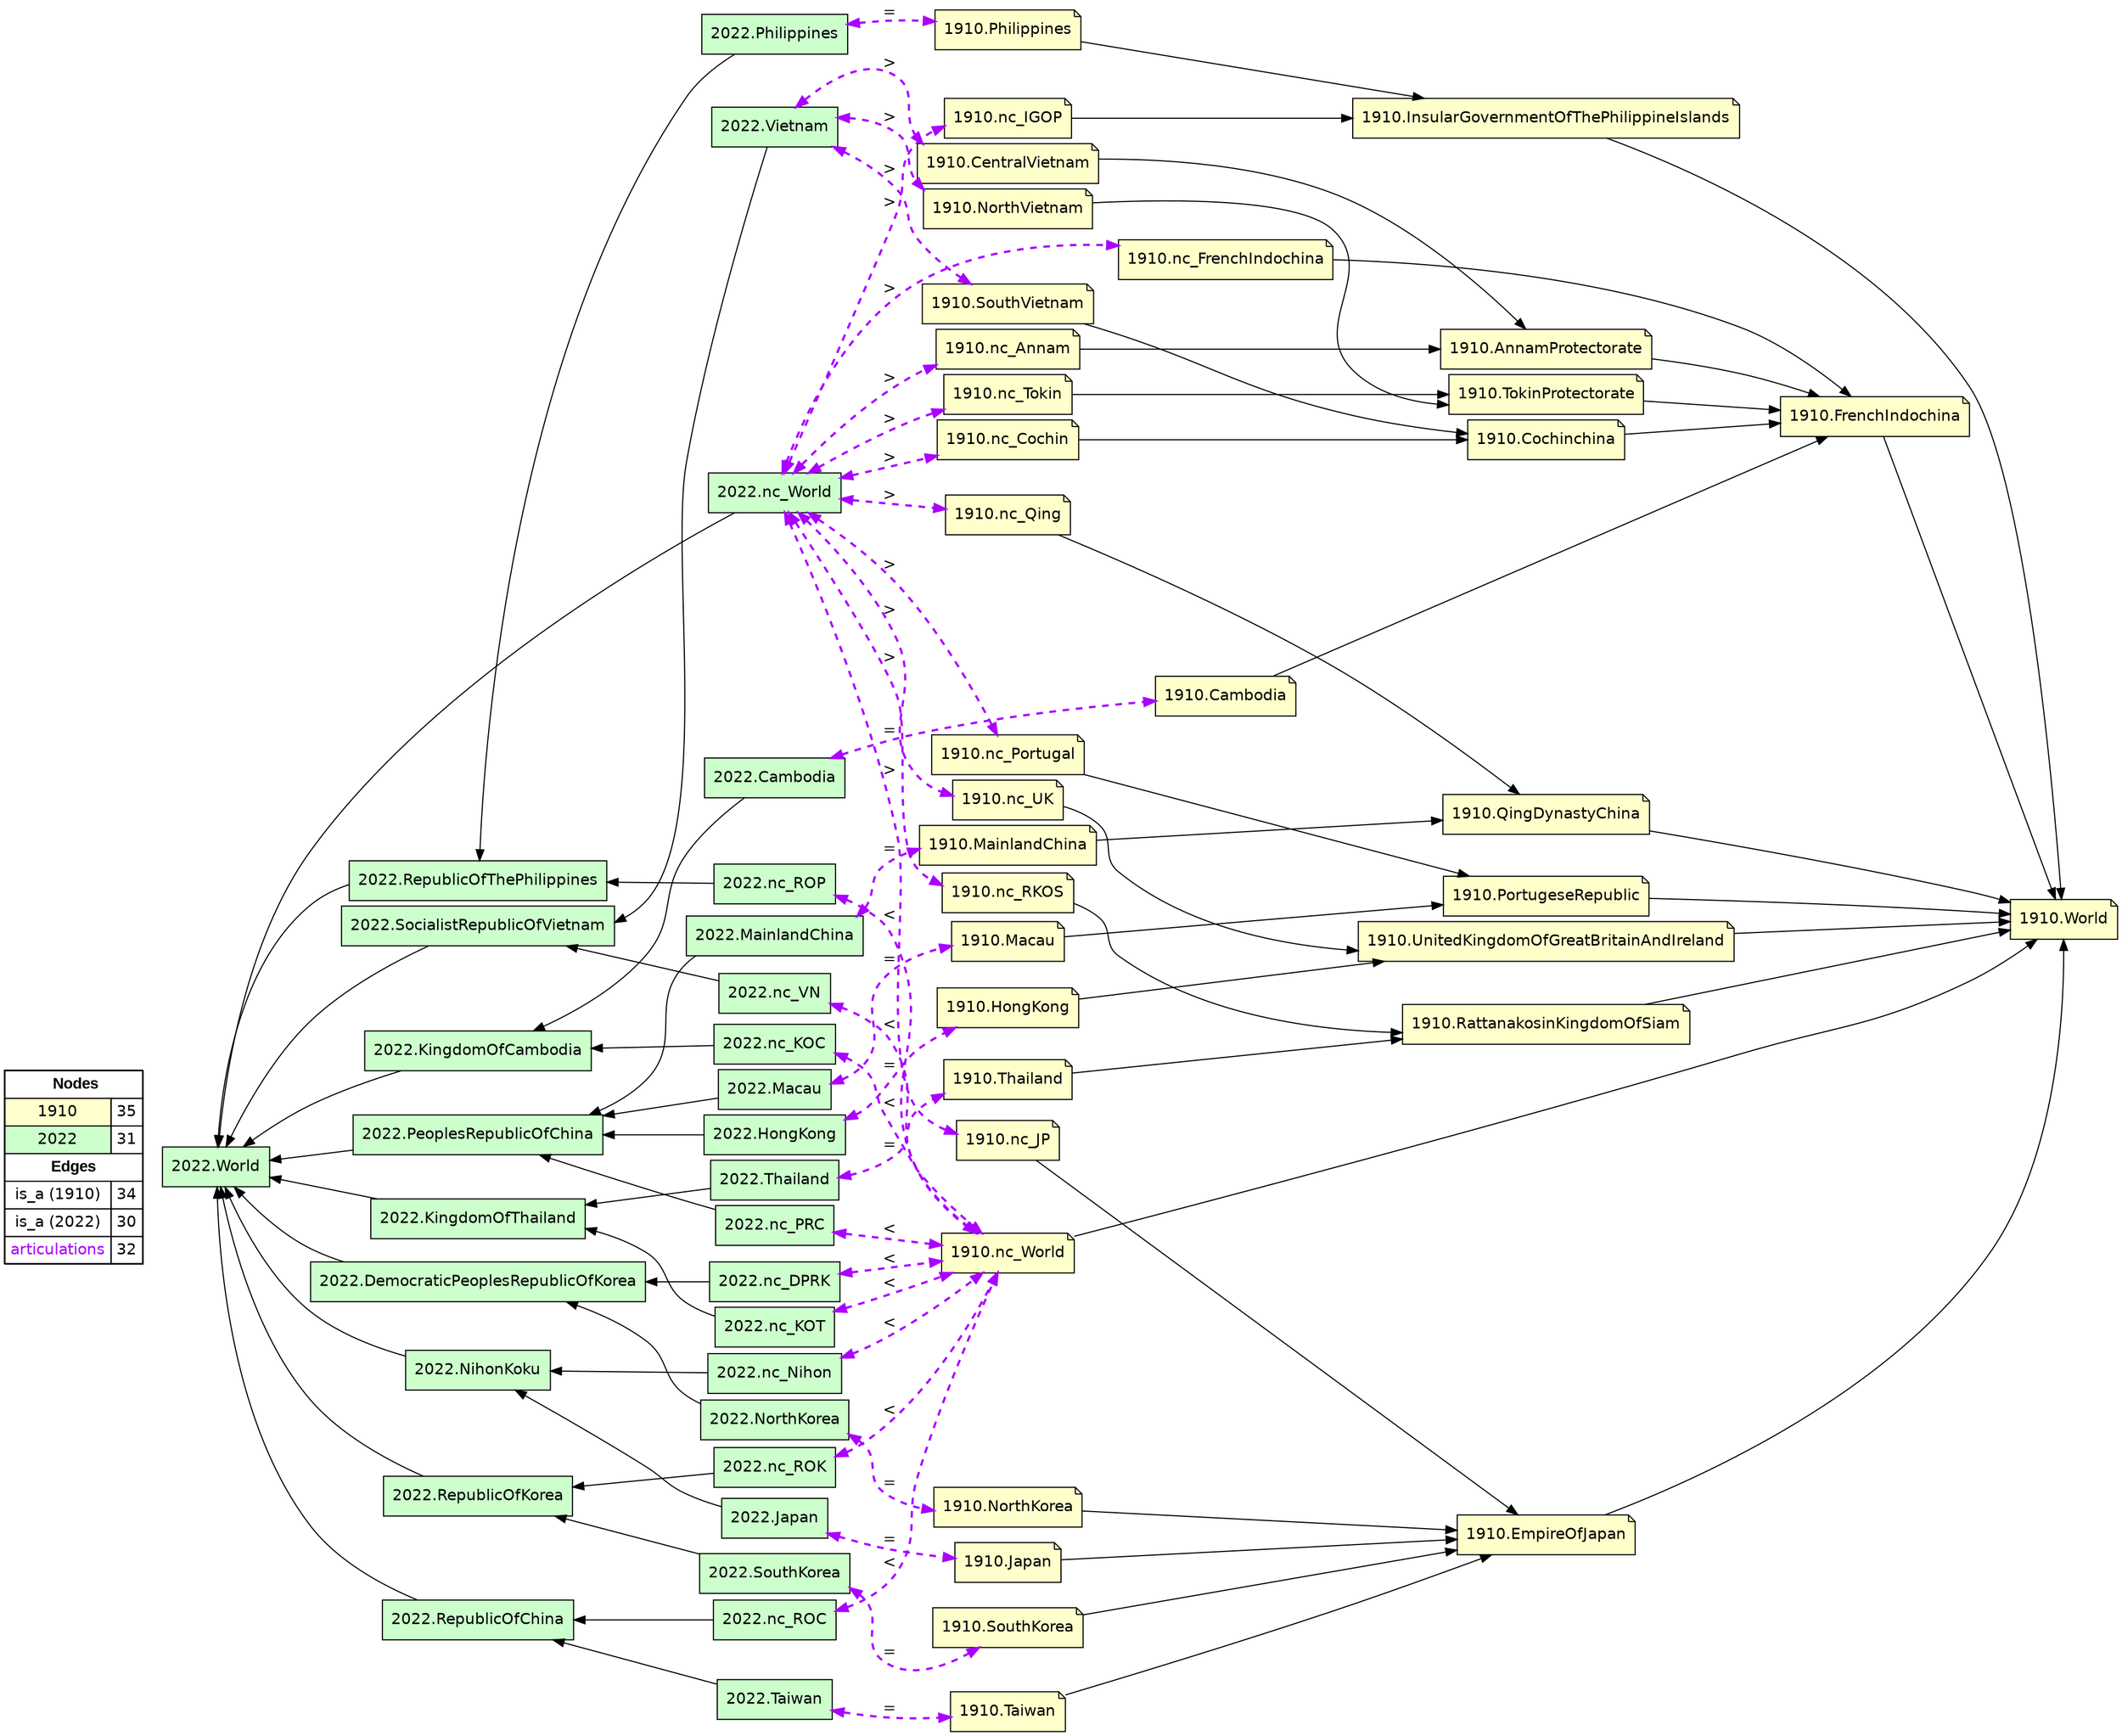 digraph{
rankdir=LR
node[shape=circle style=filled fillcolor="#FFFFFF"] 
node[shape=note style=filled fillcolor="#FFFFCC" fontname="helvetica"] 
"1910.QingDynastyChina"
"1910.nc_RKOS"
"1910.NorthKorea"
"1910.Japan"
"1910.EmpireOfJapan"
"1910.nc_World"
"1910.nc_Portugal"
"1910.InsularGovernmentOfThePhilippineIslands"
"1910.TokinProtectorate"
"1910.Thailand"
"1910.NorthVietnam"
"1910.RattanakosinKingdomOfSiam"
"1910.CentralVietnam"
"1910.nc_Tokin"
"1910.SouthKorea"
"1910.nc_Annam"
"1910.HongKong"
"1910.nc_FrenchIndochina"
"1910.nc_JP"
"1910.nc_UK"
"1910.World"
"1910.FrenchIndochina"
"1910.PortugeseRepublic"
"1910.Taiwan"
"1910.AnnamProtectorate"
"1910.nc_Cochin"
"1910.Macau"
"1910.Philippines"
"1910.UnitedKingdomOfGreatBritainAndIreland"
"1910.MainlandChina"
"1910.SouthVietnam"
"1910.nc_Qing"
"1910.Cambodia"
"1910.Cochinchina"
"1910.nc_IGOP"
node[shape=circle style=filled fillcolor="#FFFFFF"] 
node[shape=box style=filled fillcolor="#CCFFCC" fontname="helvetica"] 
"2022.Japan"
"2022.HongKong"
"2022.RepublicOfThePhilippines"
"2022.Macau"
"2022.nc_VN"
"2022.SocialistRepublicOfVietnam"
"2022.RepublicOfKorea"
"2022.DemocraticPeoplesRepublicOfKorea"
"2022.nc_ROK"
"2022.Philippines"
"2022.nc_World"
"2022.PeoplesRepublicOfChina"
"2022.MainlandChina"
"2022.SouthKorea"
"2022.nc_DPRK"
"2022.RepublicOfChina"
"2022.KingdomOfCambodia"
"2022.nc_Nihon"
"2022.Vietnam"
"2022.NihonKoku"
"2022.Cambodia"
"2022.World"
"2022.KingdomOfThailand"
"2022.Taiwan"
"2022.nc_PRC"
"2022.Thailand"
"2022.NorthKorea"
"2022.nc_KOC"
"2022.nc_ROC"
"2022.nc_KOT"
"2022.nc_ROP"
edge[style=solid color="#000000" constraint=true penwidth=1 dir=forward]
edge[style=solid color="#000000" constraint=true penwidth=1 dir=forward]
"1910.RattanakosinKingdomOfSiam" -> "1910.World"
"1910.TokinProtectorate" -> "1910.FrenchIndochina"
"1910.Macau" -> "1910.PortugeseRepublic"
"1910.nc_Cochin" -> "1910.Cochinchina"
"1910.nc_RKOS" -> "1910.RattanakosinKingdomOfSiam"
"1910.Cambodia" -> "1910.FrenchIndochina"
"1910.InsularGovernmentOfThePhilippineIslands" -> "1910.World"
"1910.SouthVietnam" -> "1910.Cochinchina"
"1910.SouthKorea" -> "1910.EmpireOfJapan"
"1910.EmpireOfJapan" -> "1910.World"
"1910.MainlandChina" -> "1910.QingDynastyChina"
"1910.nc_FrenchIndochina" -> "1910.FrenchIndochina"
"1910.nc_IGOP" -> "1910.InsularGovernmentOfThePhilippineIslands"
"1910.CentralVietnam" -> "1910.AnnamProtectorate"
"1910.nc_Qing" -> "1910.QingDynastyChina"
"1910.NorthVietnam" -> "1910.TokinProtectorate"
"1910.NorthKorea" -> "1910.EmpireOfJapan"
"1910.UnitedKingdomOfGreatBritainAndIreland" -> "1910.World"
"1910.Cochinchina" -> "1910.FrenchIndochina"
"1910.Japan" -> "1910.EmpireOfJapan"
"1910.nc_World" -> "1910.World"
"1910.nc_UK" -> "1910.UnitedKingdomOfGreatBritainAndIreland"
"1910.Taiwan" -> "1910.EmpireOfJapan"
"1910.nc_JP" -> "1910.EmpireOfJapan"
"1910.nc_Tokin" -> "1910.TokinProtectorate"
"1910.AnnamProtectorate" -> "1910.FrenchIndochina"
"1910.Thailand" -> "1910.RattanakosinKingdomOfSiam"
"1910.HongKong" -> "1910.UnitedKingdomOfGreatBritainAndIreland"
"1910.Philippines" -> "1910.InsularGovernmentOfThePhilippineIslands"
"1910.FrenchIndochina" -> "1910.World"
"1910.QingDynastyChina" -> "1910.World"
"1910.nc_Portugal" -> "1910.PortugeseRepublic"
"1910.nc_Annam" -> "1910.AnnamProtectorate"
"1910.PortugeseRepublic" -> "1910.World"
edge[style=solid color="#000000" constraint=true penwidth=1 dir=forward]
edge[style=solid color="#000000" constraint=true penwidth=1 dir=forward]
"2022.DemocraticPeoplesRepublicOfKorea" -> "2022.nc_DPRK" [dir=back]
"2022.PeoplesRepublicOfChina" -> "2022.Macau" [dir=back]
"2022.SocialistRepublicOfVietnam" -> "2022.nc_VN" [dir=back]
"2022.World" -> "2022.RepublicOfKorea" [dir=back]
"2022.NihonKoku" -> "2022.nc_Nihon" [dir=back]
"2022.World" -> "2022.RepublicOfChina" [dir=back]
"2022.World" -> "2022.SocialistRepublicOfVietnam" [dir=back]
"2022.KingdomOfThailand" -> "2022.nc_KOT" [dir=back]
"2022.NihonKoku" -> "2022.Japan" [dir=back]
"2022.World" -> "2022.DemocraticPeoplesRepublicOfKorea" [dir=back]
"2022.World" -> "2022.NihonKoku" [dir=back]
"2022.KingdomOfCambodia" -> "2022.Cambodia" [dir=back]
"2022.RepublicOfKorea" -> "2022.nc_ROK" [dir=back]
"2022.RepublicOfThePhilippines" -> "2022.nc_ROP" [dir=back]
"2022.RepublicOfChina" -> "2022.Taiwan" [dir=back]
"2022.World" -> "2022.nc_World" [dir=back]
"2022.SocialistRepublicOfVietnam" -> "2022.Vietnam" [dir=back]
"2022.World" -> "2022.RepublicOfThePhilippines" [dir=back]
"2022.World" -> "2022.KingdomOfCambodia" [dir=back]
"2022.World" -> "2022.PeoplesRepublicOfChina" [dir=back]
"2022.PeoplesRepublicOfChina" -> "2022.HongKong" [dir=back]
"2022.RepublicOfChina" -> "2022.nc_ROC" [dir=back]
"2022.PeoplesRepublicOfChina" -> "2022.MainlandChina" [dir=back]
"2022.DemocraticPeoplesRepublicOfKorea" -> "2022.NorthKorea" [dir=back]
"2022.RepublicOfKorea" -> "2022.SouthKorea" [dir=back]
"2022.RepublicOfThePhilippines" -> "2022.Philippines" [dir=back]
"2022.KingdomOfThailand" -> "2022.Thailand" [dir=back]
"2022.KingdomOfCambodia" -> "2022.nc_KOC" [dir=back]
"2022.World" -> "2022.KingdomOfThailand" [dir=back]
"2022.PeoplesRepublicOfChina" -> "2022.nc_PRC" [dir=back]
edge[style=solid color="#000000" constraint=true penwidth=1 dir=forward]
edge[style=dashed color="#AA00FF" constraint=true penwidth=2 dir=both]
"2022.nc_KOT" -> "1910.nc_World" [label="<"]
"2022.nc_ROP" -> "1910.nc_World" [label="<"]
"2022.Thailand" -> "1910.Thailand" [label="="]
"2022.nc_World" -> "1910.nc_Qing" [label=">"]
"2022.Macau" -> "1910.Macau" [label="="]
"2022.nc_World" -> "1910.nc_Cochin" [label=">"]
"2022.nc_World" -> "1910.nc_JP" [label=">"]
"2022.HongKong" -> "1910.HongKong" [label="="]
"2022.nc_World" -> "1910.nc_FrenchIndochina" [label=">"]
"2022.nc_KOC" -> "1910.nc_World" [label="<"]
"2022.nc_World" -> "1910.nc_IGOP" [label=">"]
"2022.Vietnam" -> "1910.CentralVietnam" [label=">"]
"2022.Philippines" -> "1910.Philippines" [label="="]
"2022.MainlandChina" -> "1910.MainlandChina" [label="="]
"2022.nc_DPRK" -> "1910.nc_World" [label="<"]
"2022.nc_VN" -> "1910.nc_World" [label="<"]
"2022.nc_World" -> "1910.nc_Tokin" [label=">"]
"2022.Cambodia" -> "1910.Cambodia" [label="="]
"2022.nc_World" -> "1910.nc_Portugal" [label=">"]
"2022.NorthKorea" -> "1910.NorthKorea" [label="="]
"2022.nc_World" -> "1910.nc_Annam" [label=">"]
"2022.Vietnam" -> "1910.SouthVietnam" [label=">"]
"2022.SouthKorea" -> "1910.SouthKorea" [label="="]
"2022.nc_Nihon" -> "1910.nc_World" [label="<"]
"2022.Vietnam" -> "1910.NorthVietnam" [label=">"]
"2022.Taiwan" -> "1910.Taiwan" [label="="]
"2022.nc_PRC" -> "1910.nc_World" [label="<"]
"2022.nc_World" -> "1910.nc_RKOS" [label=">"]
"2022.nc_ROK" -> "1910.nc_World" [label="<"]
"2022.nc_World" -> "1910.nc_UK" [label=">"]
"2022.Japan" -> "1910.Japan" [label="="]
"2022.nc_ROC" -> "1910.nc_World" [label="<"]
node[shape=box] 
{rank=source Legend [fillcolor= white margin=0 label=< 
 <TABLE BORDER="0" CELLBORDER="1" CELLSPACING="0" CELLPADDING="4"> 
<TR> <TD COLSPAN="2"><font face="Arial Black"> Nodes</font></TD> </TR> 
<TR> 
 <TD bgcolor="#FFFFCC" fontname="helvetica">1910</TD> 
 <TD>35</TD> 
 </TR> 
<TR> 
 <TD bgcolor="#CCFFCC" fontname="helvetica">2022</TD> 
 <TD>31</TD> 
 </TR> 
<TR> <TD COLSPAN="2"><font face = "Arial Black"> Edges </font></TD> </TR> 
<TR> 
 <TD><font color ="#000000">is_a (1910)</font></TD><TD>34</TD>
</TR>
<TR> 
 <TD><font color ="#000000">is_a (2022)</font></TD><TD>30</TD>
</TR>
<TR> 
 <TD><font color ="#AA00FF">articulations</font></TD><TD>32</TD>
</TR>
</TABLE> 
 >] } 
}